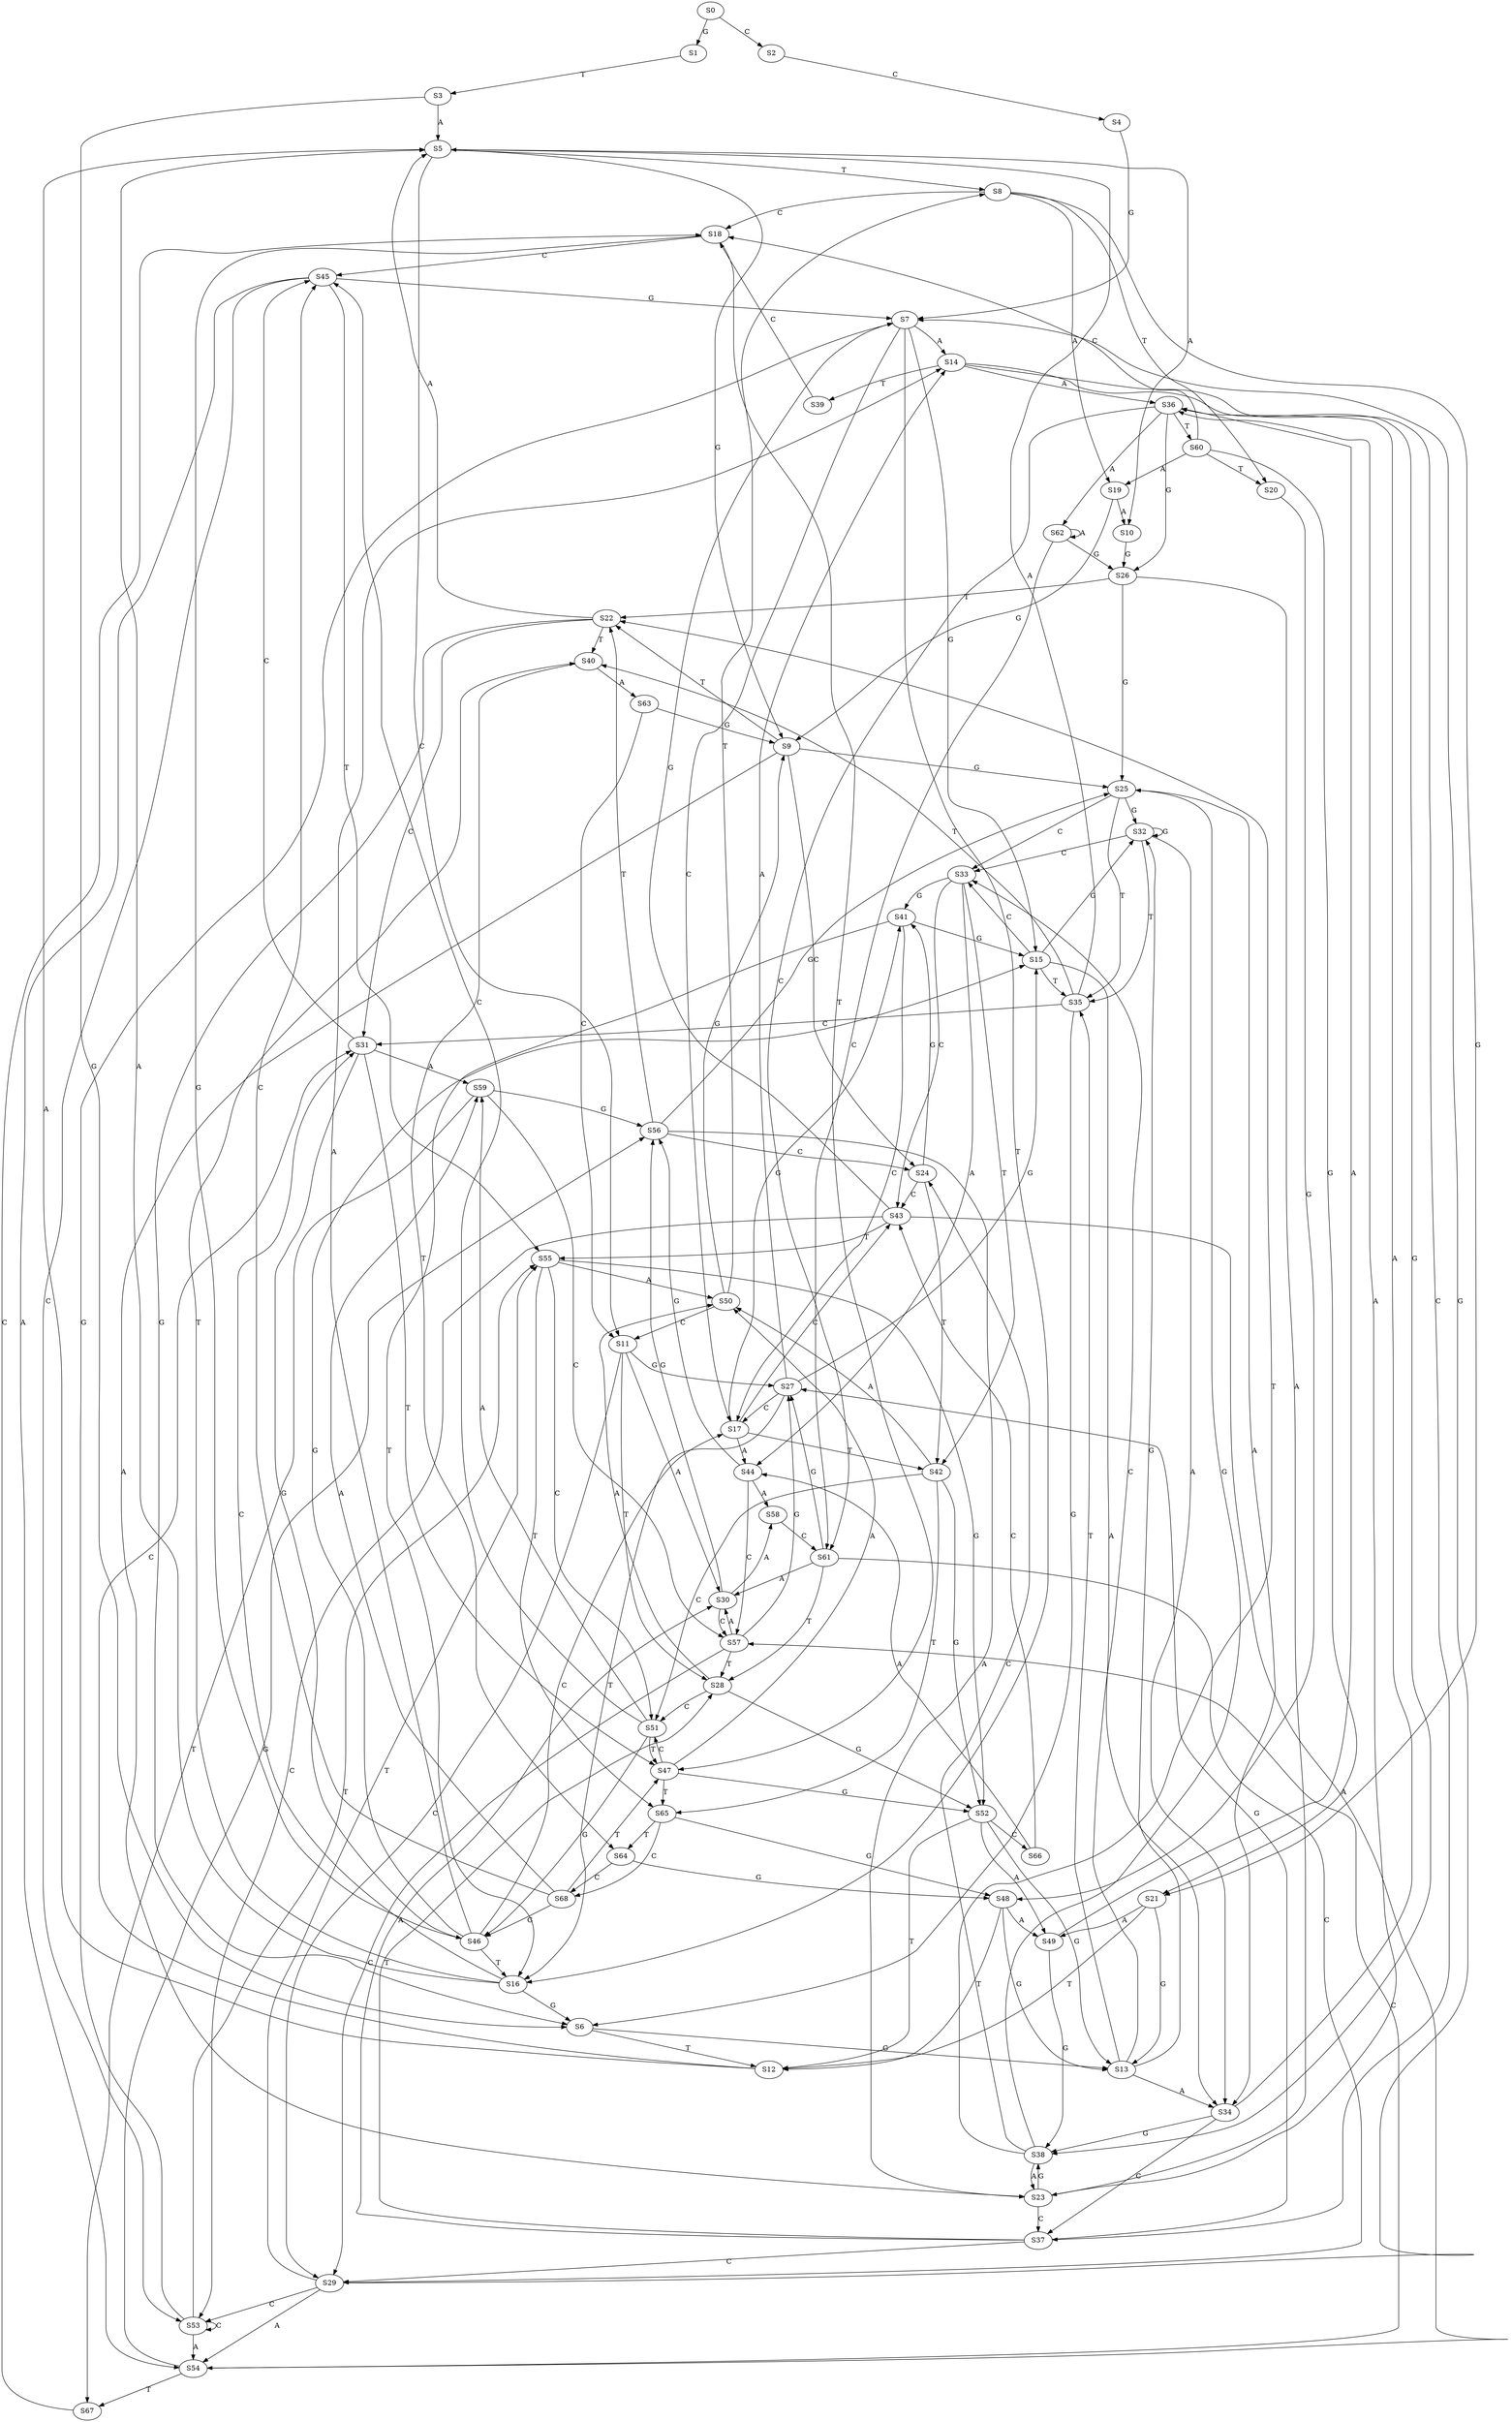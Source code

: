 strict digraph  {
	S0 -> S1 [ label = G ];
	S0 -> S2 [ label = C ];
	S1 -> S3 [ label = T ];
	S2 -> S4 [ label = C ];
	S3 -> S5 [ label = A ];
	S3 -> S6 [ label = G ];
	S4 -> S7 [ label = G ];
	S5 -> S8 [ label = T ];
	S5 -> S9 [ label = G ];
	S5 -> S10 [ label = A ];
	S5 -> S11 [ label = C ];
	S6 -> S12 [ label = T ];
	S6 -> S13 [ label = G ];
	S7 -> S14 [ label = A ];
	S7 -> S15 [ label = G ];
	S7 -> S16 [ label = T ];
	S7 -> S17 [ label = C ];
	S8 -> S18 [ label = C ];
	S8 -> S19 [ label = A ];
	S8 -> S20 [ label = T ];
	S8 -> S21 [ label = G ];
	S9 -> S22 [ label = T ];
	S9 -> S23 [ label = A ];
	S9 -> S24 [ label = C ];
	S9 -> S25 [ label = G ];
	S10 -> S26 [ label = G ];
	S11 -> S27 [ label = G ];
	S11 -> S28 [ label = T ];
	S11 -> S29 [ label = C ];
	S11 -> S30 [ label = A ];
	S12 -> S31 [ label = C ];
	S12 -> S5 [ label = A ];
	S13 -> S32 [ label = G ];
	S13 -> S33 [ label = C ];
	S13 -> S34 [ label = A ];
	S13 -> S35 [ label = T ];
	S14 -> S36 [ label = A ];
	S14 -> S37 [ label = C ];
	S14 -> S38 [ label = G ];
	S14 -> S39 [ label = T ];
	S15 -> S34 [ label = A ];
	S15 -> S32 [ label = G ];
	S15 -> S33 [ label = C ];
	S15 -> S35 [ label = T ];
	S16 -> S31 [ label = C ];
	S16 -> S5 [ label = A ];
	S16 -> S6 [ label = G ];
	S16 -> S40 [ label = T ];
	S17 -> S41 [ label = G ];
	S17 -> S42 [ label = T ];
	S17 -> S43 [ label = C ];
	S17 -> S44 [ label = A ];
	S18 -> S45 [ label = C ];
	S18 -> S46 [ label = G ];
	S18 -> S47 [ label = T ];
	S19 -> S9 [ label = G ];
	S19 -> S10 [ label = A ];
	S20 -> S48 [ label = G ];
	S21 -> S13 [ label = G ];
	S21 -> S49 [ label = A ];
	S21 -> S12 [ label = T ];
	S22 -> S5 [ label = A ];
	S22 -> S31 [ label = C ];
	S22 -> S6 [ label = G ];
	S22 -> S40 [ label = T ];
	S23 -> S36 [ label = A ];
	S23 -> S37 [ label = C ];
	S23 -> S38 [ label = G ];
	S24 -> S43 [ label = C ];
	S24 -> S42 [ label = T ];
	S24 -> S41 [ label = G ];
	S25 -> S34 [ label = A ];
	S25 -> S32 [ label = G ];
	S25 -> S35 [ label = T ];
	S25 -> S33 [ label = C ];
	S26 -> S22 [ label = T ];
	S26 -> S23 [ label = A ];
	S26 -> S25 [ label = G ];
	S27 -> S15 [ label = G ];
	S27 -> S14 [ label = A ];
	S27 -> S17 [ label = C ];
	S27 -> S16 [ label = T ];
	S28 -> S50 [ label = A ];
	S28 -> S51 [ label = C ];
	S28 -> S52 [ label = G ];
	S29 -> S53 [ label = C ];
	S29 -> S54 [ label = A ];
	S29 -> S55 [ label = T ];
	S29 -> S7 [ label = G ];
	S30 -> S56 [ label = G ];
	S30 -> S57 [ label = C ];
	S30 -> S58 [ label = A ];
	S31 -> S47 [ label = T ];
	S31 -> S46 [ label = G ];
	S31 -> S59 [ label = A ];
	S31 -> S45 [ label = C ];
	S32 -> S35 [ label = T ];
	S32 -> S33 [ label = C ];
	S32 -> S32 [ label = G ];
	S32 -> S34 [ label = A ];
	S33 -> S42 [ label = T ];
	S33 -> S43 [ label = C ];
	S33 -> S44 [ label = A ];
	S33 -> S41 [ label = G ];
	S34 -> S36 [ label = A ];
	S34 -> S37 [ label = C ];
	S34 -> S38 [ label = G ];
	S35 -> S5 [ label = A ];
	S35 -> S31 [ label = C ];
	S35 -> S6 [ label = G ];
	S35 -> S40 [ label = T ];
	S36 -> S60 [ label = T ];
	S36 -> S61 [ label = C ];
	S36 -> S62 [ label = A ];
	S36 -> S26 [ label = G ];
	S37 -> S28 [ label = T ];
	S37 -> S27 [ label = G ];
	S37 -> S29 [ label = C ];
	S37 -> S30 [ label = A ];
	S38 -> S22 [ label = T ];
	S38 -> S23 [ label = A ];
	S38 -> S25 [ label = G ];
	S38 -> S24 [ label = C ];
	S39 -> S18 [ label = C ];
	S40 -> S63 [ label = A ];
	S40 -> S64 [ label = T ];
	S41 -> S15 [ label = G ];
	S41 -> S17 [ label = C ];
	S41 -> S16 [ label = T ];
	S42 -> S50 [ label = A ];
	S42 -> S51 [ label = C ];
	S42 -> S65 [ label = T ];
	S42 -> S52 [ label = G ];
	S43 -> S7 [ label = G ];
	S43 -> S54 [ label = A ];
	S43 -> S55 [ label = T ];
	S43 -> S53 [ label = C ];
	S44 -> S56 [ label = G ];
	S44 -> S57 [ label = C ];
	S44 -> S58 [ label = A ];
	S45 -> S53 [ label = C ];
	S45 -> S54 [ label = A ];
	S45 -> S55 [ label = T ];
	S45 -> S7 [ label = G ];
	S46 -> S15 [ label = G ];
	S46 -> S16 [ label = T ];
	S46 -> S17 [ label = C ];
	S46 -> S14 [ label = A ];
	S47 -> S52 [ label = G ];
	S47 -> S51 [ label = C ];
	S47 -> S50 [ label = A ];
	S47 -> S65 [ label = T ];
	S48 -> S13 [ label = G ];
	S48 -> S12 [ label = T ];
	S48 -> S49 [ label = A ];
	S49 -> S38 [ label = G ];
	S49 -> S36 [ label = A ];
	S50 -> S9 [ label = G ];
	S50 -> S8 [ label = T ];
	S50 -> S11 [ label = C ];
	S51 -> S47 [ label = T ];
	S51 -> S46 [ label = G ];
	S51 -> S45 [ label = C ];
	S51 -> S59 [ label = A ];
	S52 -> S49 [ label = A ];
	S52 -> S66 [ label = C ];
	S52 -> S13 [ label = G ];
	S52 -> S12 [ label = T ];
	S53 -> S7 [ label = G ];
	S53 -> S53 [ label = C ];
	S53 -> S54 [ label = A ];
	S53 -> S55 [ label = T ];
	S54 -> S56 [ label = G ];
	S54 -> S67 [ label = T ];
	S54 -> S57 [ label = C ];
	S55 -> S52 [ label = G ];
	S55 -> S50 [ label = A ];
	S55 -> S51 [ label = C ];
	S55 -> S65 [ label = T ];
	S56 -> S25 [ label = G ];
	S56 -> S22 [ label = T ];
	S56 -> S23 [ label = A ];
	S56 -> S24 [ label = C ];
	S57 -> S28 [ label = T ];
	S57 -> S29 [ label = C ];
	S57 -> S30 [ label = A ];
	S57 -> S27 [ label = G ];
	S58 -> S61 [ label = C ];
	S59 -> S67 [ label = T ];
	S59 -> S57 [ label = C ];
	S59 -> S56 [ label = G ];
	S60 -> S19 [ label = A ];
	S60 -> S18 [ label = C ];
	S60 -> S21 [ label = G ];
	S60 -> S20 [ label = T ];
	S61 -> S30 [ label = A ];
	S61 -> S29 [ label = C ];
	S61 -> S27 [ label = G ];
	S61 -> S28 [ label = T ];
	S62 -> S26 [ label = G ];
	S62 -> S61 [ label = C ];
	S62 -> S62 [ label = A ];
	S63 -> S11 [ label = C ];
	S63 -> S9 [ label = G ];
	S64 -> S48 [ label = G ];
	S64 -> S68 [ label = C ];
	S65 -> S68 [ label = C ];
	S65 -> S48 [ label = G ];
	S65 -> S64 [ label = T ];
	S66 -> S43 [ label = C ];
	S66 -> S44 [ label = A ];
	S67 -> S18 [ label = C ];
	S68 -> S59 [ label = A ];
	S68 -> S47 [ label = T ];
	S68 -> S45 [ label = C ];
	S68 -> S46 [ label = G ];
}
